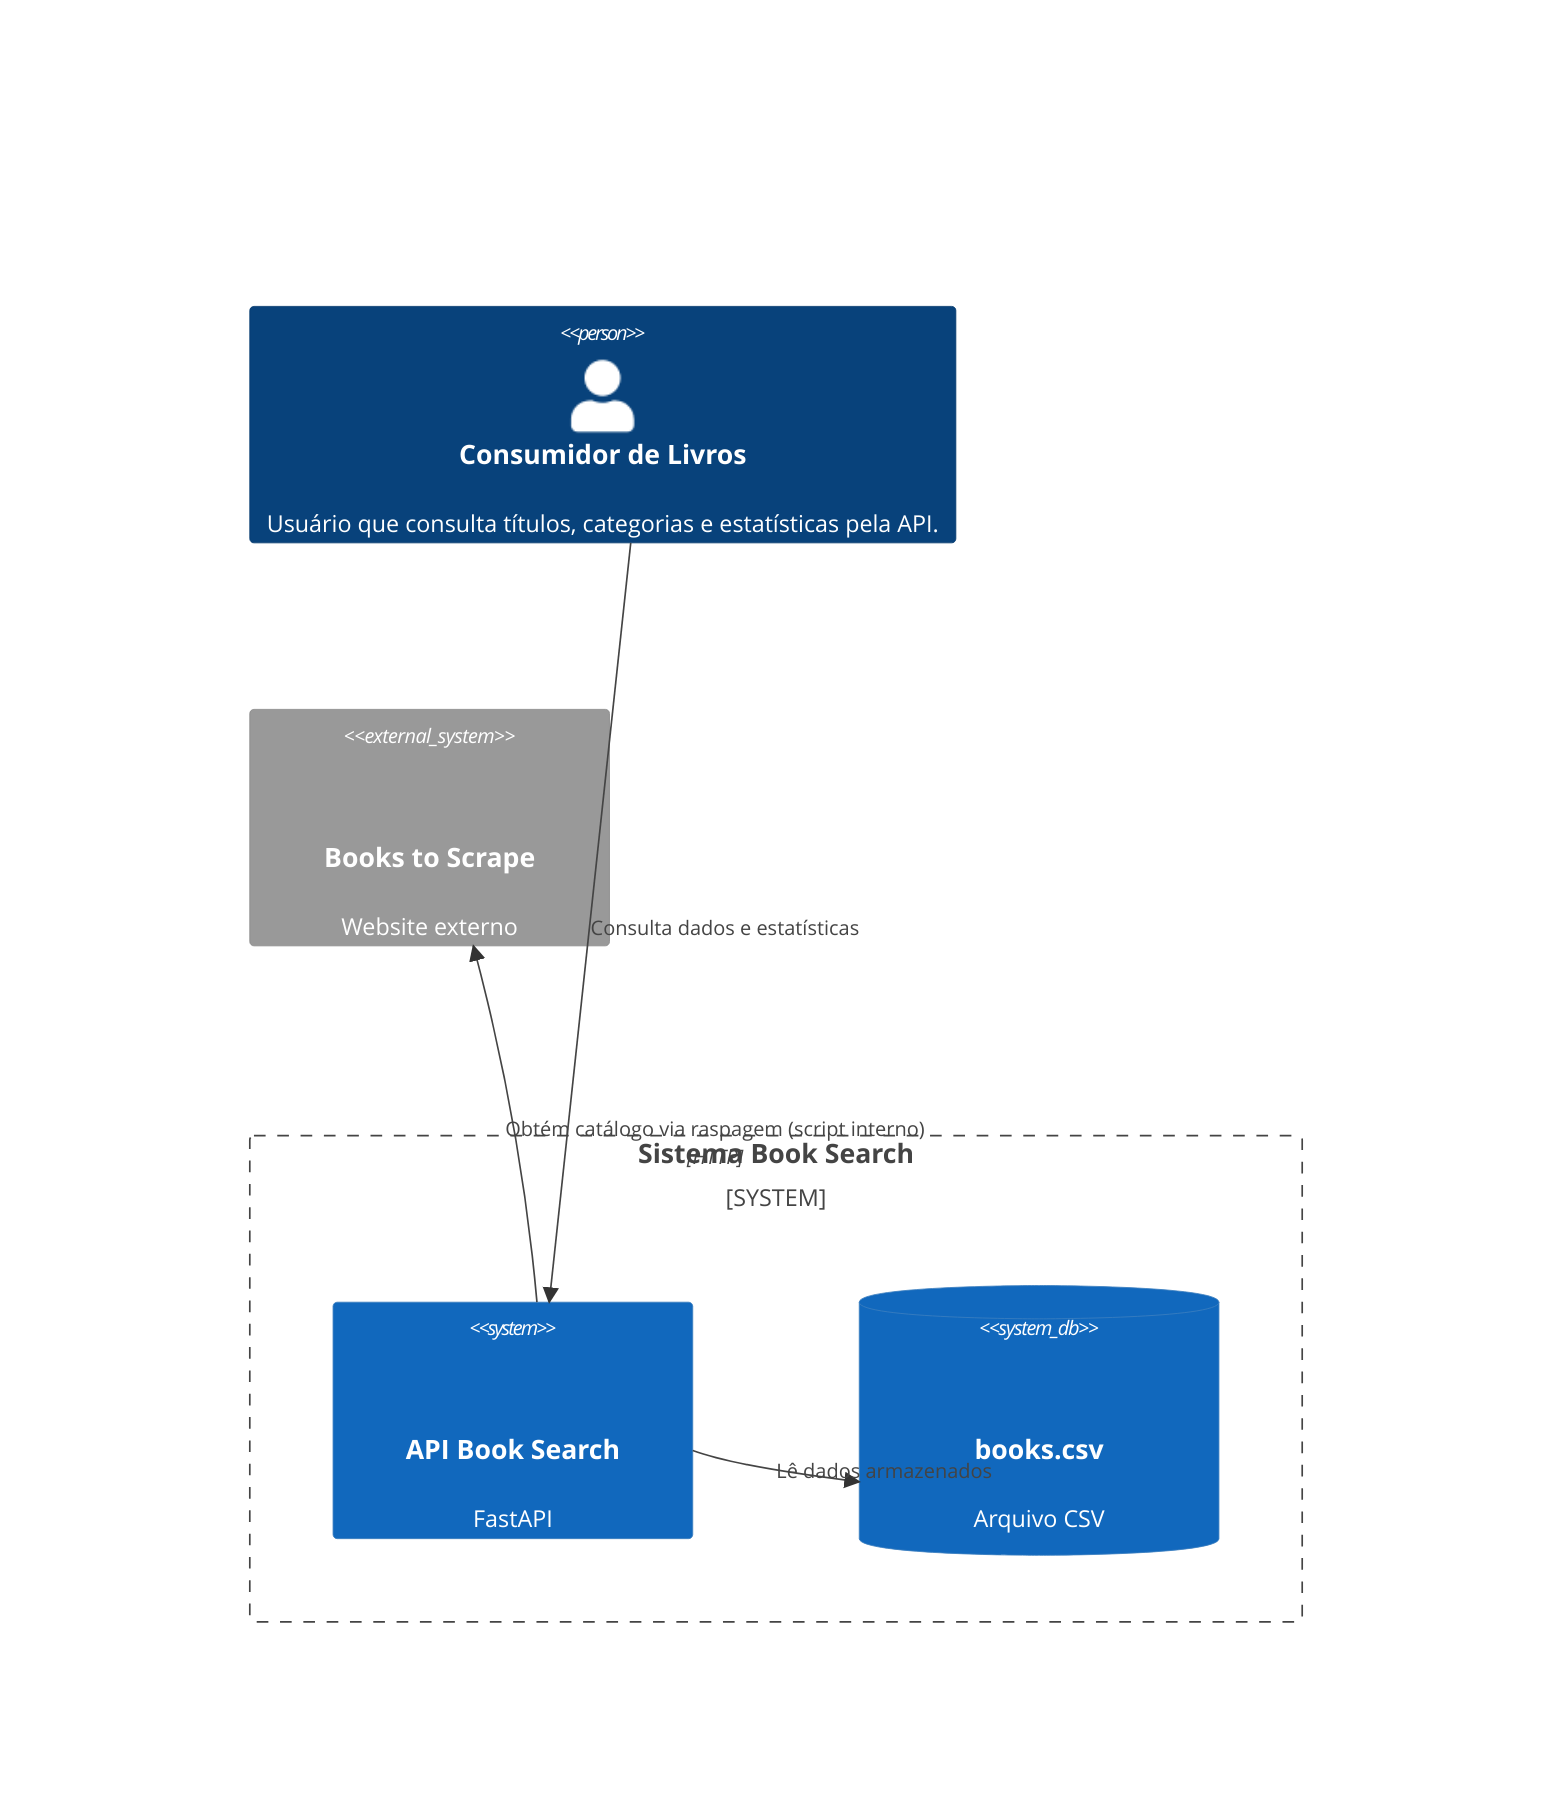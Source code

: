 C4Context
    Person(user, "Consumidor de Livros", "Usuário que consulta títulos, categorias e estatísticas pela API.")
    System_Boundary(book_search, "Sistema Book Search") {
        System(api, "API Book Search", "FastAPI", "Fornece endpoints REST para consultar livros, categorias e estatísticas.")
        SystemDb(csv_store, "books.csv", "Arquivo CSV", "Armazena os dados raspados localmente.")
    }
    Rel(user, api, "Consulta dados e estatísticas")
    Rel(api, csv_store, "Lê dados armazenados")
    Rel(api, books_site, "Obtém catálogo via raspagem (script interno)", "HTTP")
    System_Ext(books_site, "Books to Scrape", "Website externo", "Catálogo público de livros utilizado como fonte de dados.")